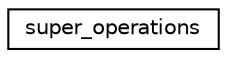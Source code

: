 digraph "Graphical Class Hierarchy"
{
 // LATEX_PDF_SIZE
  edge [fontname="Helvetica",fontsize="10",labelfontname="Helvetica",labelfontsize="10"];
  node [fontname="Helvetica",fontsize="10",shape=record];
  rankdir="LR";
  Node0 [label="super_operations",height=0.2,width=0.4,color="black", fillcolor="white", style="filled",URL="$structsuper__operations.html",tooltip=" "];
}
